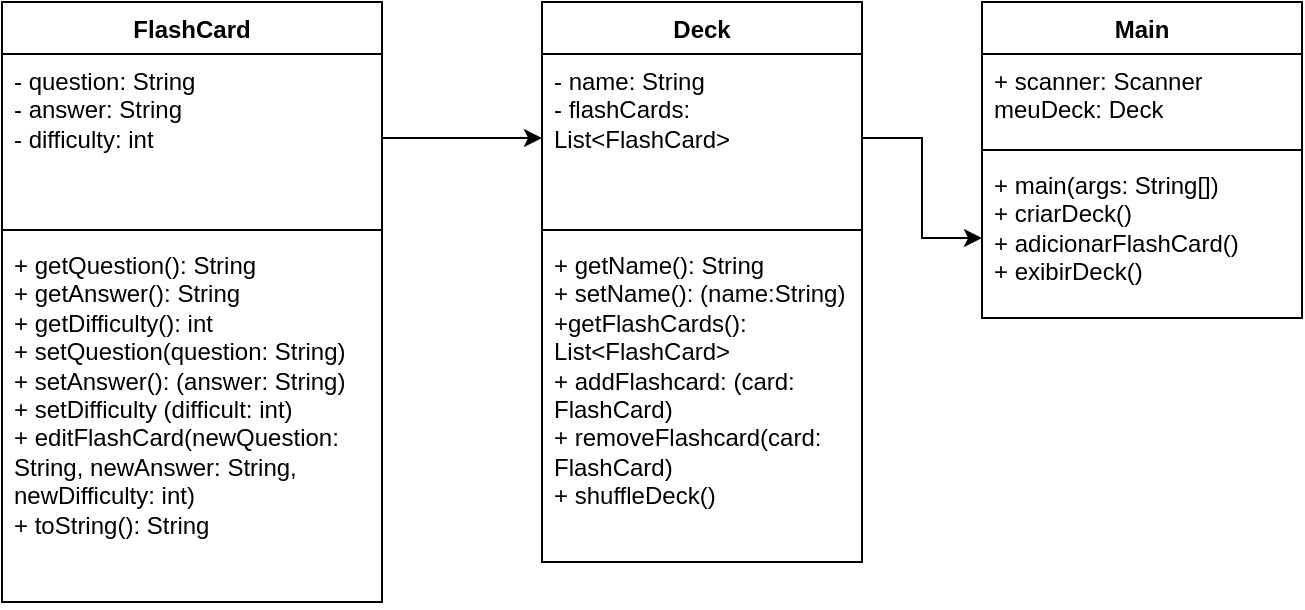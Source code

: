 <mxfile version="26.0.16">
  <diagram name="Page-1" id="e7e014a7-5840-1c2e-5031-d8a46d1fe8dd">
    <mxGraphModel dx="1632" dy="753" grid="1" gridSize="10" guides="1" tooltips="1" connect="1" arrows="1" fold="1" page="1" pageScale="1" pageWidth="1169" pageHeight="826" background="none" math="0" shadow="0">
      <root>
        <mxCell id="0" />
        <mxCell id="1" parent="0" />
        <mxCell id="Ka309weubP26LwEYgISK-41" value="FlashCard" style="swimlane;fontStyle=1;align=center;verticalAlign=top;childLayout=stackLayout;horizontal=1;startSize=26;horizontalStack=0;resizeParent=1;resizeParentMax=0;resizeLast=0;collapsible=1;marginBottom=0;whiteSpace=wrap;html=1;" vertex="1" parent="1">
          <mxGeometry x="110" y="200" width="190" height="300" as="geometry" />
        </mxCell>
        <mxCell id="Ka309weubP26LwEYgISK-42" value="- question: String&lt;div&gt;- answer: String&lt;/div&gt;&lt;div&gt;- difficulty: int&lt;/div&gt;" style="text;strokeColor=none;fillColor=none;align=left;verticalAlign=top;spacingLeft=4;spacingRight=4;overflow=hidden;rotatable=0;points=[[0,0.5],[1,0.5]];portConstraint=eastwest;whiteSpace=wrap;html=1;" vertex="1" parent="Ka309weubP26LwEYgISK-41">
          <mxGeometry y="26" width="190" height="84" as="geometry" />
        </mxCell>
        <mxCell id="Ka309weubP26LwEYgISK-43" value="" style="line;strokeWidth=1;fillColor=none;align=left;verticalAlign=middle;spacingTop=-1;spacingLeft=3;spacingRight=3;rotatable=0;labelPosition=right;points=[];portConstraint=eastwest;strokeColor=inherit;" vertex="1" parent="Ka309weubP26LwEYgISK-41">
          <mxGeometry y="110" width="190" height="8" as="geometry" />
        </mxCell>
        <mxCell id="Ka309weubP26LwEYgISK-44" value="+ getQuestion(): String&lt;div&gt;+ getAnswer(): String&lt;/div&gt;&lt;div&gt;+ getDifficulty(): int&lt;/div&gt;&lt;div&gt;+ setQuestion(question: String)&lt;/div&gt;&lt;div&gt;+ setAnswer(): (answer: String)&lt;/div&gt;&lt;div&gt;+ setDifficulty (difficult: int)&lt;/div&gt;&lt;div&gt;+ editFlashCard(newQuestion: String, newAnswer: String, newDifficulty: int)&lt;/div&gt;&lt;div&gt;+ toString(): String&lt;/div&gt;" style="text;strokeColor=none;fillColor=none;align=left;verticalAlign=top;spacingLeft=4;spacingRight=4;overflow=hidden;rotatable=0;points=[[0,0.5],[1,0.5]];portConstraint=eastwest;whiteSpace=wrap;html=1;" vertex="1" parent="Ka309weubP26LwEYgISK-41">
          <mxGeometry y="118" width="190" height="182" as="geometry" />
        </mxCell>
        <mxCell id="Ka309weubP26LwEYgISK-46" value="Deck" style="swimlane;fontStyle=1;align=center;verticalAlign=top;childLayout=stackLayout;horizontal=1;startSize=26;horizontalStack=0;resizeParent=1;resizeParentMax=0;resizeLast=0;collapsible=1;marginBottom=0;whiteSpace=wrap;html=1;" vertex="1" parent="1">
          <mxGeometry x="380" y="200" width="160" height="280" as="geometry" />
        </mxCell>
        <mxCell id="Ka309weubP26LwEYgISK-47" value="- name: String&lt;div&gt;- flashCards: List&amp;lt;FlashCard&amp;gt;&lt;/div&gt;" style="text;strokeColor=none;fillColor=none;align=left;verticalAlign=top;spacingLeft=4;spacingRight=4;overflow=hidden;rotatable=0;points=[[0,0.5],[1,0.5]];portConstraint=eastwest;whiteSpace=wrap;html=1;" vertex="1" parent="Ka309weubP26LwEYgISK-46">
          <mxGeometry y="26" width="160" height="84" as="geometry" />
        </mxCell>
        <mxCell id="Ka309weubP26LwEYgISK-48" value="" style="line;strokeWidth=1;fillColor=none;align=left;verticalAlign=middle;spacingTop=-1;spacingLeft=3;spacingRight=3;rotatable=0;labelPosition=right;points=[];portConstraint=eastwest;strokeColor=inherit;" vertex="1" parent="Ka309weubP26LwEYgISK-46">
          <mxGeometry y="110" width="160" height="8" as="geometry" />
        </mxCell>
        <mxCell id="Ka309weubP26LwEYgISK-49" value="+ getName(): String&lt;div&gt;+ setName(): (name:String)&lt;/div&gt;&lt;div&gt;+getFlashCards(): List&amp;lt;FlashCard&amp;gt;&lt;/div&gt;&lt;div&gt;+ addFlashcard: (card: FlashCard)&lt;/div&gt;&lt;div&gt;+ removeFlashcard(card: FlashCard)&lt;/div&gt;&lt;div&gt;+ shuffleDeck()&lt;/div&gt;" style="text;strokeColor=none;fillColor=none;align=left;verticalAlign=top;spacingLeft=4;spacingRight=4;overflow=hidden;rotatable=0;points=[[0,0.5],[1,0.5]];portConstraint=eastwest;whiteSpace=wrap;html=1;" vertex="1" parent="Ka309weubP26LwEYgISK-46">
          <mxGeometry y="118" width="160" height="162" as="geometry" />
        </mxCell>
        <mxCell id="Ka309weubP26LwEYgISK-53" value="" style="edgeStyle=orthogonalEdgeStyle;rounded=0;orthogonalLoop=1;jettySize=auto;html=1;" edge="1" parent="1" source="Ka309weubP26LwEYgISK-42" target="Ka309weubP26LwEYgISK-47">
          <mxGeometry relative="1" as="geometry" />
        </mxCell>
        <mxCell id="Ka309weubP26LwEYgISK-54" value="Main" style="swimlane;fontStyle=1;align=center;verticalAlign=top;childLayout=stackLayout;horizontal=1;startSize=26;horizontalStack=0;resizeParent=1;resizeParentMax=0;resizeLast=0;collapsible=1;marginBottom=0;whiteSpace=wrap;html=1;" vertex="1" parent="1">
          <mxGeometry x="600" y="200" width="160" height="158" as="geometry" />
        </mxCell>
        <mxCell id="Ka309weubP26LwEYgISK-55" value="+ scanner: Scanner&lt;div&gt;meuDeck: Deck&lt;/div&gt;" style="text;strokeColor=none;fillColor=none;align=left;verticalAlign=top;spacingLeft=4;spacingRight=4;overflow=hidden;rotatable=0;points=[[0,0.5],[1,0.5]];portConstraint=eastwest;whiteSpace=wrap;html=1;" vertex="1" parent="Ka309weubP26LwEYgISK-54">
          <mxGeometry y="26" width="160" height="44" as="geometry" />
        </mxCell>
        <mxCell id="Ka309weubP26LwEYgISK-56" value="" style="line;strokeWidth=1;fillColor=none;align=left;verticalAlign=middle;spacingTop=-1;spacingLeft=3;spacingRight=3;rotatable=0;labelPosition=right;points=[];portConstraint=eastwest;strokeColor=inherit;" vertex="1" parent="Ka309weubP26LwEYgISK-54">
          <mxGeometry y="70" width="160" height="8" as="geometry" />
        </mxCell>
        <mxCell id="Ka309weubP26LwEYgISK-57" value="+ main(args: String[])&lt;div&gt;+ criarDeck()&lt;/div&gt;&lt;div&gt;+ adicionarFlashCard()&lt;/div&gt;&lt;div&gt;+ exibirDeck()&amp;nbsp;&lt;/div&gt;" style="text;strokeColor=none;fillColor=none;align=left;verticalAlign=top;spacingLeft=4;spacingRight=4;overflow=hidden;rotatable=0;points=[[0,0.5],[1,0.5]];portConstraint=eastwest;whiteSpace=wrap;html=1;" vertex="1" parent="Ka309weubP26LwEYgISK-54">
          <mxGeometry y="78" width="160" height="80" as="geometry" />
        </mxCell>
        <mxCell id="Ka309weubP26LwEYgISK-58" value="" style="edgeStyle=orthogonalEdgeStyle;rounded=0;orthogonalLoop=1;jettySize=auto;html=1;" edge="1" parent="1" source="Ka309weubP26LwEYgISK-47" target="Ka309weubP26LwEYgISK-57">
          <mxGeometry relative="1" as="geometry" />
        </mxCell>
      </root>
    </mxGraphModel>
  </diagram>
</mxfile>
